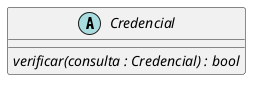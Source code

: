 @startuml

abstract class Credencial {
        {abstract} verificar(consulta : Credencial) : bool
}

@enduml
